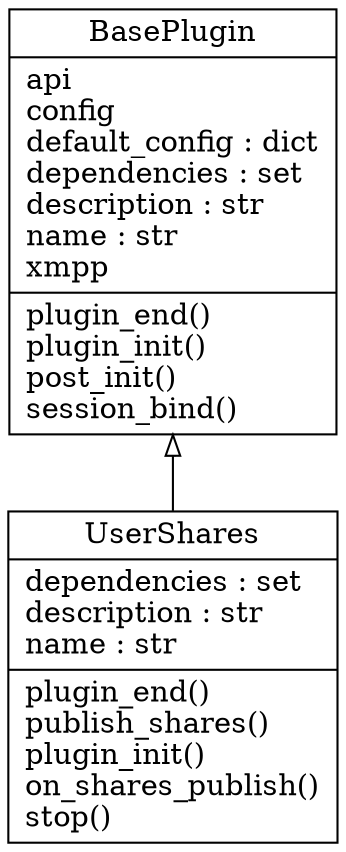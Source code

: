 digraph "classes_shares" {
charset="utf-8"
rankdir=BT
"1" [label="{BasePlugin|api\lconfig\ldefault_config : dict\ldependencies : set\ldescription : str\lname : str\lxmpp\l|plugin_end()\lplugin_init()\lpost_init()\lsession_bind()\l}", shape="record"];
"5" [label="{UserShares|dependencies : set\ldescription : str\lname : str\l|plugin_end()\lpublish_shares()\lplugin_init()\lon_shares_publish()\lstop()\l}", shape="record"];
"5" -> "1" [arrowhead="empty", arrowtail="none"];
}
